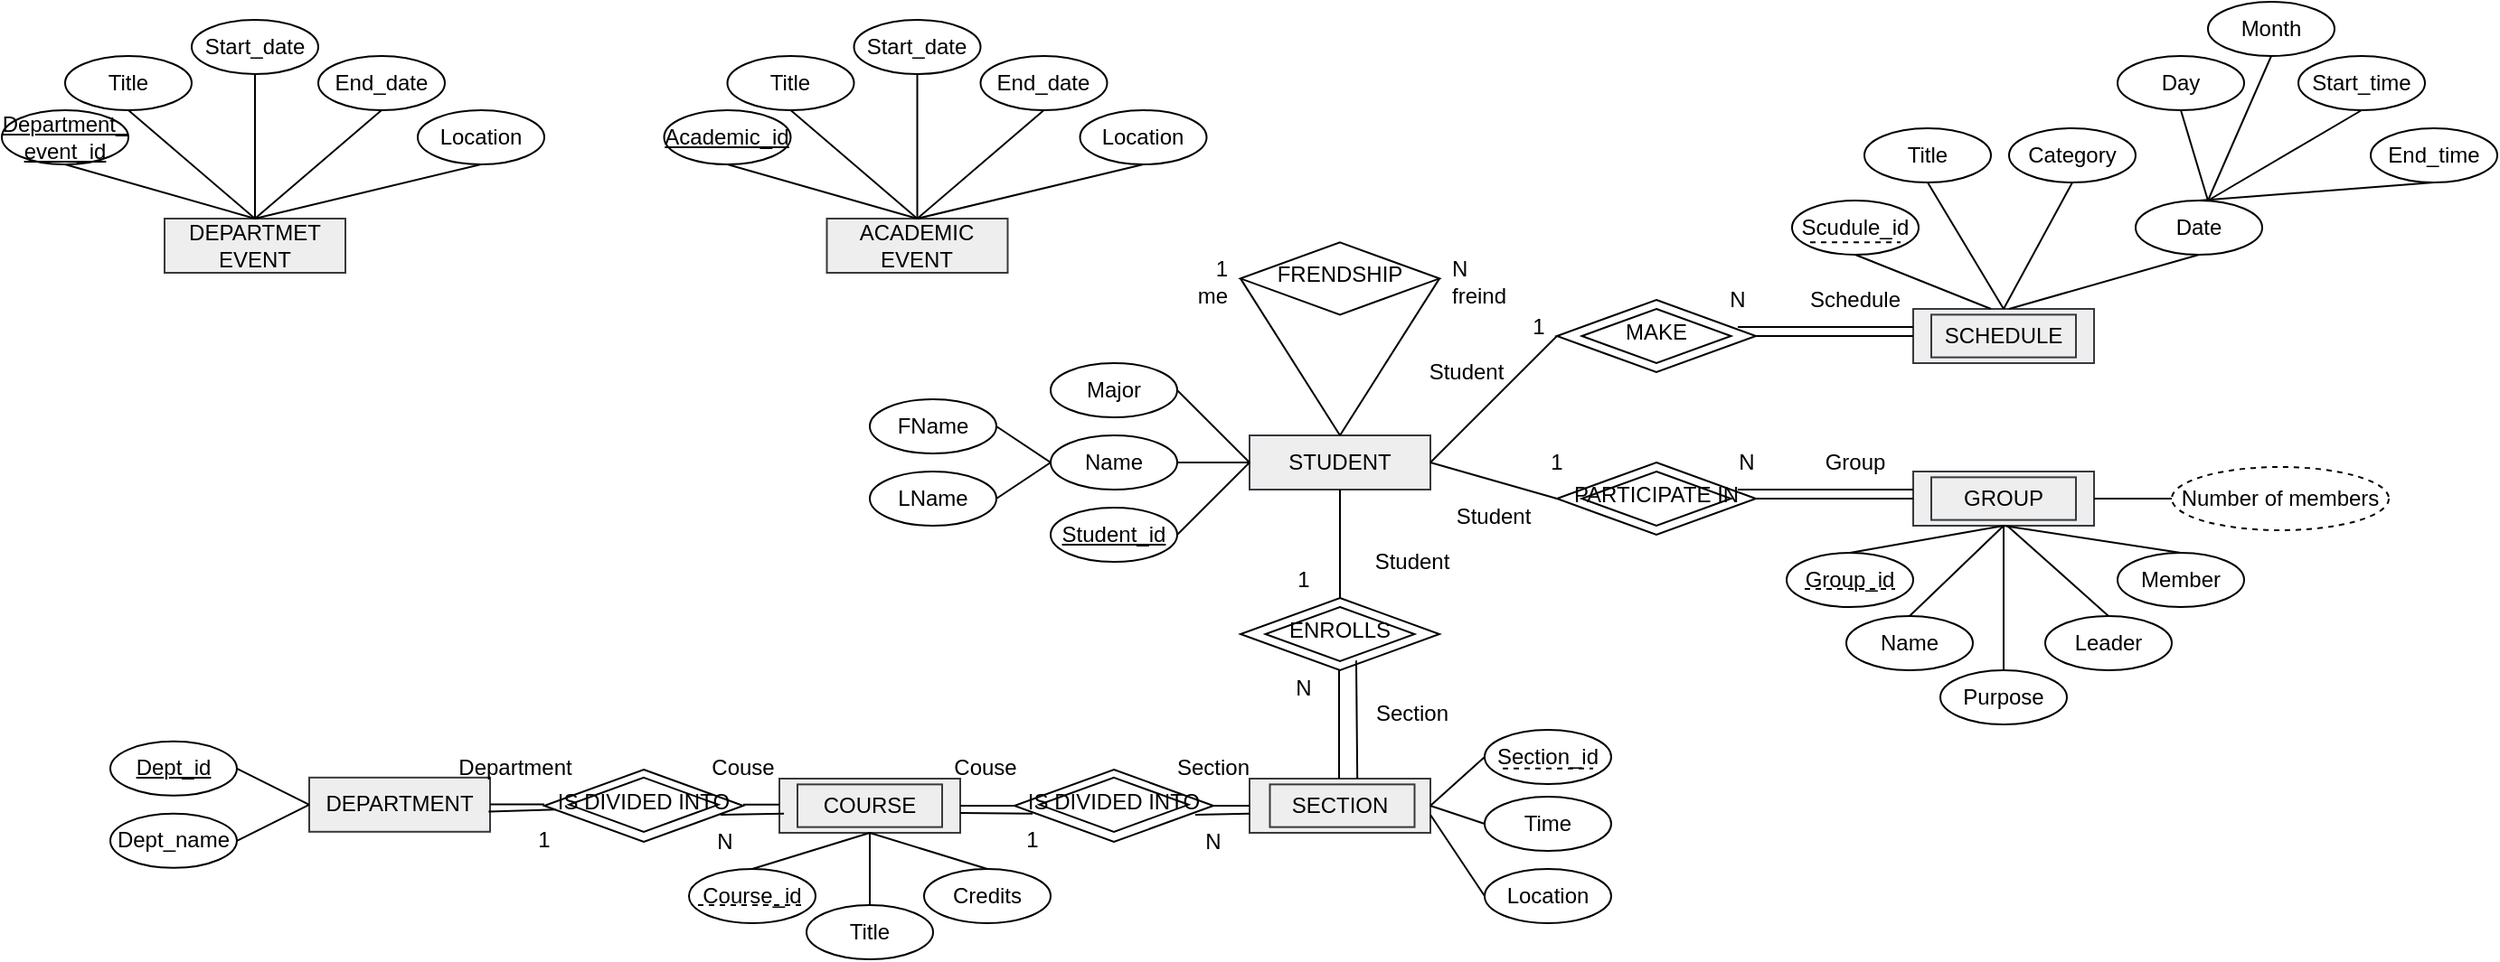 <mxfile version="28.2.5">
  <diagram id="C5RBs43oDa-KdzZeNtuy" name="Page-1">
    <mxGraphModel dx="3938" dy="1363" grid="1" gridSize="10" guides="1" tooltips="1" connect="1" arrows="1" fold="1" page="1" pageScale="1" pageWidth="1600" pageHeight="1200" math="0" shadow="0">
      <root>
        <mxCell id="WIyWlLk6GJQsqaUBKTNV-0" />
        <mxCell id="WIyWlLk6GJQsqaUBKTNV-1" parent="WIyWlLk6GJQsqaUBKTNV-0" />
        <mxCell id="WIyWlLk6GJQsqaUBKTNV-10" value="ENROLLS" style="rhombus;whiteSpace=wrap;html=1;shadow=0;fontFamily=Helvetica;fontSize=12;align=center;strokeWidth=1;spacing=6;spacingTop=-4;" parent="WIyWlLk6GJQsqaUBKTNV-1" vertex="1">
          <mxGeometry x="-815" y="685" width="110" height="40" as="geometry" />
        </mxCell>
        <mxCell id="KpBG0UinqzSO8xNsZdRm-1" value="STUDENT" style="rounded=0;whiteSpace=wrap;html=1;fillColor=#eeeeee;strokeColor=#36393d;" vertex="1" parent="WIyWlLk6GJQsqaUBKTNV-1">
          <mxGeometry x="-810" y="595" width="100" height="30" as="geometry" />
        </mxCell>
        <mxCell id="KpBG0UinqzSO8xNsZdRm-2" value="DEPARTMENT" style="rounded=0;whiteSpace=wrap;html=1;fillColor=#eeeeee;strokeColor=#36393d;" vertex="1" parent="WIyWlLk6GJQsqaUBKTNV-1">
          <mxGeometry x="-1330" y="784.41" width="100" height="30" as="geometry" />
        </mxCell>
        <mxCell id="KpBG0UinqzSO8xNsZdRm-3" value="COURSE" style="rounded=0;whiteSpace=wrap;html=1;fillColor=#eeeeee;strokeColor=#36393d;" vertex="1" parent="WIyWlLk6GJQsqaUBKTNV-1">
          <mxGeometry x="-1070" y="785" width="100" height="30" as="geometry" />
        </mxCell>
        <mxCell id="KpBG0UinqzSO8xNsZdRm-4" value="SECTION" style="rounded=0;whiteSpace=wrap;html=1;fillColor=#eeeeee;strokeColor=#36393d;" vertex="1" parent="WIyWlLk6GJQsqaUBKTNV-1">
          <mxGeometry x="-810" y="785" width="100" height="30" as="geometry" />
        </mxCell>
        <mxCell id="KpBG0UinqzSO8xNsZdRm-5" value="ACADEMIC EVENT" style="rounded=0;whiteSpace=wrap;html=1;fillColor=#eeeeee;strokeColor=#36393d;" vertex="1" parent="WIyWlLk6GJQsqaUBKTNV-1">
          <mxGeometry x="-1043.75" y="475" width="100" height="30" as="geometry" />
        </mxCell>
        <mxCell id="KpBG0UinqzSO8xNsZdRm-6" value="DEPARTMET EVENT" style="rounded=0;whiteSpace=wrap;html=1;fillColor=#eeeeee;strokeColor=#36393d;" vertex="1" parent="WIyWlLk6GJQsqaUBKTNV-1">
          <mxGeometry x="-1410" y="475" width="100" height="30" as="geometry" />
        </mxCell>
        <mxCell id="KpBG0UinqzSO8xNsZdRm-7" value="SCHEDULE" style="rounded=0;whiteSpace=wrap;html=1;fillColor=#eeeeee;strokeColor=#36393d;" vertex="1" parent="WIyWlLk6GJQsqaUBKTNV-1">
          <mxGeometry x="-443" y="525" width="100" height="30" as="geometry" />
        </mxCell>
        <mxCell id="KpBG0UinqzSO8xNsZdRm-8" value="GROUP" style="rounded=0;whiteSpace=wrap;html=1;fillColor=#eeeeee;strokeColor=#36393d;" vertex="1" parent="WIyWlLk6GJQsqaUBKTNV-1">
          <mxGeometry x="-443" y="615" width="100" height="30" as="geometry" />
        </mxCell>
        <mxCell id="KpBG0UinqzSO8xNsZdRm-10" value="MAKE" style="rhombus;whiteSpace=wrap;html=1;shadow=0;fontFamily=Helvetica;fontSize=12;align=center;strokeWidth=1;spacing=6;spacingTop=-4;" vertex="1" parent="WIyWlLk6GJQsqaUBKTNV-1">
          <mxGeometry x="-640" y="520" width="110" height="40" as="geometry" />
        </mxCell>
        <mxCell id="KpBG0UinqzSO8xNsZdRm-11" value="PARTICIPATE IN" style="rhombus;whiteSpace=wrap;html=1;shadow=0;fontFamily=Helvetica;fontSize=12;align=center;strokeWidth=1;spacing=6;spacingTop=-4;" vertex="1" parent="WIyWlLk6GJQsqaUBKTNV-1">
          <mxGeometry x="-640" y="610" width="110" height="40" as="geometry" />
        </mxCell>
        <mxCell id="KpBG0UinqzSO8xNsZdRm-13" value="&lt;u&gt;Student_id&lt;/u&gt;" style="ellipse;whiteSpace=wrap;html=1;" vertex="1" parent="WIyWlLk6GJQsqaUBKTNV-1">
          <mxGeometry x="-920" y="635" width="70" height="30" as="geometry" />
        </mxCell>
        <mxCell id="KpBG0UinqzSO8xNsZdRm-14" value="Name" style="ellipse;whiteSpace=wrap;html=1;" vertex="1" parent="WIyWlLk6GJQsqaUBKTNV-1">
          <mxGeometry x="-920" y="595" width="70" height="30" as="geometry" />
        </mxCell>
        <mxCell id="KpBG0UinqzSO8xNsZdRm-15" value="Major" style="ellipse;whiteSpace=wrap;html=1;" vertex="1" parent="WIyWlLk6GJQsqaUBKTNV-1">
          <mxGeometry x="-920" y="555" width="70" height="30" as="geometry" />
        </mxCell>
        <mxCell id="KpBG0UinqzSO8xNsZdRm-16" value="" style="endArrow=none;html=1;rounded=0;entryX=1;entryY=0.5;entryDx=0;entryDy=0;exitX=0;exitY=0.5;exitDx=0;exitDy=0;" edge="1" parent="WIyWlLk6GJQsqaUBKTNV-1" source="KpBG0UinqzSO8xNsZdRm-1" target="KpBG0UinqzSO8xNsZdRm-15">
          <mxGeometry width="50" height="50" relative="1" as="geometry">
            <mxPoint x="-690" y="665" as="sourcePoint" />
            <mxPoint x="-640" y="615" as="targetPoint" />
          </mxGeometry>
        </mxCell>
        <mxCell id="KpBG0UinqzSO8xNsZdRm-17" value="" style="endArrow=none;html=1;rounded=0;entryX=1;entryY=0.5;entryDx=0;entryDy=0;exitX=0;exitY=0.5;exitDx=0;exitDy=0;" edge="1" parent="WIyWlLk6GJQsqaUBKTNV-1" source="KpBG0UinqzSO8xNsZdRm-1" target="KpBG0UinqzSO8xNsZdRm-14">
          <mxGeometry width="50" height="50" relative="1" as="geometry">
            <mxPoint x="-810" y="615" as="sourcePoint" />
            <mxPoint x="-710" y="615" as="targetPoint" />
          </mxGeometry>
        </mxCell>
        <mxCell id="KpBG0UinqzSO8xNsZdRm-18" value="" style="endArrow=none;html=1;rounded=0;entryX=1;entryY=0.5;entryDx=0;entryDy=0;exitX=0;exitY=0.5;exitDx=0;exitDy=0;" edge="1" parent="WIyWlLk6GJQsqaUBKTNV-1" source="KpBG0UinqzSO8xNsZdRm-1" target="KpBG0UinqzSO8xNsZdRm-13">
          <mxGeometry width="50" height="50" relative="1" as="geometry">
            <mxPoint x="-810" y="605" as="sourcePoint" />
            <mxPoint x="-790" y="655" as="targetPoint" />
          </mxGeometry>
        </mxCell>
        <mxCell id="KpBG0UinqzSO8xNsZdRm-19" value="FName" style="ellipse;whiteSpace=wrap;html=1;" vertex="1" parent="WIyWlLk6GJQsqaUBKTNV-1">
          <mxGeometry x="-1020" y="575" width="70" height="30" as="geometry" />
        </mxCell>
        <mxCell id="KpBG0UinqzSO8xNsZdRm-20" value="LName" style="ellipse;whiteSpace=wrap;html=1;" vertex="1" parent="WIyWlLk6GJQsqaUBKTNV-1">
          <mxGeometry x="-1020" y="615" width="70" height="30" as="geometry" />
        </mxCell>
        <mxCell id="KpBG0UinqzSO8xNsZdRm-21" value="" style="endArrow=none;html=1;rounded=0;entryX=1;entryY=0.5;entryDx=0;entryDy=0;exitX=0;exitY=0.5;exitDx=0;exitDy=0;" edge="1" parent="WIyWlLk6GJQsqaUBKTNV-1" source="KpBG0UinqzSO8xNsZdRm-14" target="KpBG0UinqzSO8xNsZdRm-19">
          <mxGeometry width="50" height="50" relative="1" as="geometry">
            <mxPoint x="-630" y="645" as="sourcePoint" />
            <mxPoint x="-670" y="645" as="targetPoint" />
          </mxGeometry>
        </mxCell>
        <mxCell id="KpBG0UinqzSO8xNsZdRm-22" value="" style="endArrow=none;html=1;rounded=0;entryX=1;entryY=0.5;entryDx=0;entryDy=0;exitX=0;exitY=0.5;exitDx=0;exitDy=0;" edge="1" parent="WIyWlLk6GJQsqaUBKTNV-1" source="KpBG0UinqzSO8xNsZdRm-14" target="KpBG0UinqzSO8xNsZdRm-20">
          <mxGeometry width="50" height="50" relative="1" as="geometry">
            <mxPoint x="-760" y="665" as="sourcePoint" />
            <mxPoint x="-790" y="645" as="targetPoint" />
          </mxGeometry>
        </mxCell>
        <mxCell id="KpBG0UinqzSO8xNsZdRm-23" value="" style="endArrow=none;html=1;rounded=0;entryX=0.5;entryY=1;entryDx=0;entryDy=0;exitX=0.5;exitY=0;exitDx=0;exitDy=0;" edge="1" parent="WIyWlLk6GJQsqaUBKTNV-1" source="WIyWlLk6GJQsqaUBKTNV-10" target="KpBG0UinqzSO8xNsZdRm-1">
          <mxGeometry width="50" height="50" relative="1" as="geometry">
            <mxPoint x="-690" y="665" as="sourcePoint" />
            <mxPoint x="-640" y="615" as="targetPoint" />
          </mxGeometry>
        </mxCell>
        <mxCell id="KpBG0UinqzSO8xNsZdRm-24" value="" style="endArrow=none;html=1;rounded=0;entryX=0.5;entryY=1;entryDx=0;entryDy=0;exitX=0.5;exitY=0;exitDx=0;exitDy=0;" edge="1" parent="WIyWlLk6GJQsqaUBKTNV-1">
          <mxGeometry width="50" height="50" relative="1" as="geometry">
            <mxPoint x="-760.5" y="785" as="sourcePoint" />
            <mxPoint x="-760.5" y="725" as="targetPoint" />
          </mxGeometry>
        </mxCell>
        <mxCell id="KpBG0UinqzSO8xNsZdRm-25" value="&lt;u&gt;Dept_id&lt;/u&gt;" style="ellipse;whiteSpace=wrap;html=1;" vertex="1" parent="WIyWlLk6GJQsqaUBKTNV-1">
          <mxGeometry x="-1440" y="764.41" width="70" height="30" as="geometry" />
        </mxCell>
        <mxCell id="KpBG0UinqzSO8xNsZdRm-26" value="Dept_name" style="ellipse;whiteSpace=wrap;html=1;" vertex="1" parent="WIyWlLk6GJQsqaUBKTNV-1">
          <mxGeometry x="-1440" y="804.41" width="70" height="30" as="geometry" />
        </mxCell>
        <mxCell id="KpBG0UinqzSO8xNsZdRm-27" style="edgeStyle=orthogonalEdgeStyle;rounded=0;orthogonalLoop=1;jettySize=auto;html=1;exitX=0.5;exitY=1;exitDx=0;exitDy=0;" edge="1" parent="WIyWlLk6GJQsqaUBKTNV-1" source="KpBG0UinqzSO8xNsZdRm-26" target="KpBG0UinqzSO8xNsZdRm-26">
          <mxGeometry relative="1" as="geometry" />
        </mxCell>
        <mxCell id="KpBG0UinqzSO8xNsZdRm-28" value="" style="endArrow=none;html=1;rounded=0;exitX=1;exitY=0.5;exitDx=0;exitDy=0;entryX=0;entryY=0.5;entryDx=0;entryDy=0;" edge="1" parent="WIyWlLk6GJQsqaUBKTNV-1" source="KpBG0UinqzSO8xNsZdRm-25" target="KpBG0UinqzSO8xNsZdRm-2">
          <mxGeometry width="50" height="50" relative="1" as="geometry">
            <mxPoint x="-1310" y="724.41" as="sourcePoint" />
            <mxPoint x="-1280" y="784.41" as="targetPoint" />
          </mxGeometry>
        </mxCell>
        <mxCell id="KpBG0UinqzSO8xNsZdRm-29" value="" style="endArrow=none;html=1;rounded=0;exitX=0;exitY=0.5;exitDx=0;exitDy=0;entryX=1;entryY=0.5;entryDx=0;entryDy=0;" edge="1" parent="WIyWlLk6GJQsqaUBKTNV-1" source="KpBG0UinqzSO8xNsZdRm-2" target="KpBG0UinqzSO8xNsZdRm-26">
          <mxGeometry width="50" height="50" relative="1" as="geometry">
            <mxPoint x="-1280" y="814.41" as="sourcePoint" />
            <mxPoint x="-1235" y="864.41" as="targetPoint" />
          </mxGeometry>
        </mxCell>
        <mxCell id="KpBG0UinqzSO8xNsZdRm-33" value="&lt;span&gt;Course_id&lt;/span&gt;" style="ellipse;whiteSpace=wrap;html=1;fontStyle=0" vertex="1" parent="WIyWlLk6GJQsqaUBKTNV-1">
          <mxGeometry x="-1120" y="835" width="70" height="30" as="geometry" />
        </mxCell>
        <mxCell id="KpBG0UinqzSO8xNsZdRm-34" value="" style="endArrow=none;html=1;rounded=0;exitX=0.5;exitY=1;exitDx=0;exitDy=0;entryX=0.5;entryY=0;entryDx=0;entryDy=0;" edge="1" parent="WIyWlLk6GJQsqaUBKTNV-1" target="KpBG0UinqzSO8xNsZdRm-33">
          <mxGeometry width="50" height="50" relative="1" as="geometry">
            <mxPoint x="-1020" y="815" as="sourcePoint" />
            <mxPoint x="-1045" y="865" as="targetPoint" />
          </mxGeometry>
        </mxCell>
        <mxCell id="KpBG0UinqzSO8xNsZdRm-35" value="Title" style="ellipse;whiteSpace=wrap;html=1;" vertex="1" parent="WIyWlLk6GJQsqaUBKTNV-1">
          <mxGeometry x="-1055" y="855" width="70" height="30" as="geometry" />
        </mxCell>
        <mxCell id="KpBG0UinqzSO8xNsZdRm-36" value="" style="endArrow=none;html=1;rounded=0;exitX=0.5;exitY=1;exitDx=0;exitDy=0;entryX=0.5;entryY=0;entryDx=0;entryDy=0;" edge="1" parent="WIyWlLk6GJQsqaUBKTNV-1" source="KpBG0UinqzSO8xNsZdRm-3" target="KpBG0UinqzSO8xNsZdRm-35">
          <mxGeometry width="50" height="50" relative="1" as="geometry">
            <mxPoint x="-945" y="825" as="sourcePoint" />
            <mxPoint x="-1035" y="843" as="targetPoint" />
          </mxGeometry>
        </mxCell>
        <mxCell id="KpBG0UinqzSO8xNsZdRm-38" value="Credits" style="ellipse;whiteSpace=wrap;html=1;" vertex="1" parent="WIyWlLk6GJQsqaUBKTNV-1">
          <mxGeometry x="-990" y="835" width="70" height="30" as="geometry" />
        </mxCell>
        <mxCell id="KpBG0UinqzSO8xNsZdRm-39" value="" style="endArrow=none;html=1;rounded=0;exitX=0.5;exitY=1;exitDx=0;exitDy=0;entryX=0.5;entryY=0;entryDx=0;entryDy=0;" edge="1" parent="WIyWlLk6GJQsqaUBKTNV-1" source="KpBG0UinqzSO8xNsZdRm-3" target="KpBG0UinqzSO8xNsZdRm-38">
          <mxGeometry width="50" height="50" relative="1" as="geometry">
            <mxPoint x="-945" y="865" as="sourcePoint" />
            <mxPoint x="-990" y="935" as="targetPoint" />
          </mxGeometry>
        </mxCell>
        <mxCell id="KpBG0UinqzSO8xNsZdRm-43" value="Section_id" style="ellipse;whiteSpace=wrap;html=1;" vertex="1" parent="WIyWlLk6GJQsqaUBKTNV-1">
          <mxGeometry x="-680" y="758" width="70" height="30" as="geometry" />
        </mxCell>
        <mxCell id="KpBG0UinqzSO8xNsZdRm-44" value="" style="endArrow=none;html=1;rounded=0;exitX=1;exitY=0.5;exitDx=0;exitDy=0;entryX=0;entryY=0.5;entryDx=0;entryDy=0;" edge="1" parent="WIyWlLk6GJQsqaUBKTNV-1" source="KpBG0UinqzSO8xNsZdRm-4" target="KpBG0UinqzSO8xNsZdRm-43">
          <mxGeometry width="50" height="50" relative="1" as="geometry">
            <mxPoint x="-750" y="825" as="sourcePoint" />
            <mxPoint x="-685" y="855" as="targetPoint" />
          </mxGeometry>
        </mxCell>
        <mxCell id="KpBG0UinqzSO8xNsZdRm-47" value="Time" style="ellipse;whiteSpace=wrap;html=1;" vertex="1" parent="WIyWlLk6GJQsqaUBKTNV-1">
          <mxGeometry x="-680" y="795" width="70" height="30" as="geometry" />
        </mxCell>
        <mxCell id="KpBG0UinqzSO8xNsZdRm-48" value="" style="endArrow=none;html=1;rounded=0;exitX=1;exitY=0.5;exitDx=0;exitDy=0;entryX=0;entryY=0.5;entryDx=0;entryDy=0;" edge="1" parent="WIyWlLk6GJQsqaUBKTNV-1" source="KpBG0UinqzSO8xNsZdRm-4" target="KpBG0UinqzSO8xNsZdRm-47">
          <mxGeometry width="50" height="50" relative="1" as="geometry">
            <mxPoint x="-670" y="815" as="sourcePoint" />
            <mxPoint x="-640" y="815" as="targetPoint" />
          </mxGeometry>
        </mxCell>
        <mxCell id="KpBG0UinqzSO8xNsZdRm-49" value="Location" style="ellipse;whiteSpace=wrap;html=1;" vertex="1" parent="WIyWlLk6GJQsqaUBKTNV-1">
          <mxGeometry x="-680" y="835" width="70" height="30" as="geometry" />
        </mxCell>
        <mxCell id="KpBG0UinqzSO8xNsZdRm-50" value="" style="endArrow=none;html=1;rounded=0;entryX=0;entryY=0.5;entryDx=0;entryDy=0;" edge="1" parent="WIyWlLk6GJQsqaUBKTNV-1" target="KpBG0UinqzSO8xNsZdRm-49">
          <mxGeometry width="50" height="50" relative="1" as="geometry">
            <mxPoint x="-710" y="805" as="sourcePoint" />
            <mxPoint x="-686" y="855" as="targetPoint" />
          </mxGeometry>
        </mxCell>
        <mxCell id="KpBG0UinqzSO8xNsZdRm-52" value="" style="rhombus;whiteSpace=wrap;html=1;shadow=0;fontFamily=Helvetica;fontSize=12;align=center;strokeWidth=1;spacing=6;spacingTop=-4;fillColor=none;aspect=fixed;" vertex="1" parent="WIyWlLk6GJQsqaUBKTNV-1">
          <mxGeometry x="-801.25" y="690" width="82.5" height="30" as="geometry" />
        </mxCell>
        <mxCell id="KpBG0UinqzSO8xNsZdRm-53" value="" style="rounded=0;whiteSpace=wrap;html=1;fillColor=none;strokeColor=#36393d;" vertex="1" parent="WIyWlLk6GJQsqaUBKTNV-1">
          <mxGeometry x="-798.75" y="788.19" width="80" height="23.63" as="geometry" />
        </mxCell>
        <mxCell id="KpBG0UinqzSO8xNsZdRm-55" value="" style="rounded=0;whiteSpace=wrap;html=1;fillColor=none;strokeColor=#36393d;" vertex="1" parent="WIyWlLk6GJQsqaUBKTNV-1">
          <mxGeometry x="-1060" y="788.19" width="80" height="23.63" as="geometry" />
        </mxCell>
        <mxCell id="KpBG0UinqzSO8xNsZdRm-56" value="&lt;span&gt;Group_id&lt;/span&gt;" style="ellipse;whiteSpace=wrap;html=1;fontStyle=0" vertex="1" parent="WIyWlLk6GJQsqaUBKTNV-1">
          <mxGeometry x="-513" y="660" width="70" height="30" as="geometry" />
        </mxCell>
        <mxCell id="KpBG0UinqzSO8xNsZdRm-57" value="Name" style="ellipse;whiteSpace=wrap;html=1;" vertex="1" parent="WIyWlLk6GJQsqaUBKTNV-1">
          <mxGeometry x="-480" y="695" width="70" height="30" as="geometry" />
        </mxCell>
        <mxCell id="KpBG0UinqzSO8xNsZdRm-58" value="Purpose" style="ellipse;whiteSpace=wrap;html=1;" vertex="1" parent="WIyWlLk6GJQsqaUBKTNV-1">
          <mxGeometry x="-428" y="725" width="70" height="30" as="geometry" />
        </mxCell>
        <mxCell id="KpBG0UinqzSO8xNsZdRm-59" value="Member" style="ellipse;whiteSpace=wrap;html=1;" vertex="1" parent="WIyWlLk6GJQsqaUBKTNV-1">
          <mxGeometry x="-330" y="660" width="70" height="30" as="geometry" />
        </mxCell>
        <mxCell id="KpBG0UinqzSO8xNsZdRm-60" value="" style="endArrow=none;html=1;rounded=0;exitX=0.5;exitY=1;exitDx=0;exitDy=0;entryX=0.5;entryY=0;entryDx=0;entryDy=0;" edge="1" parent="WIyWlLk6GJQsqaUBKTNV-1" source="KpBG0UinqzSO8xNsZdRm-8" target="KpBG0UinqzSO8xNsZdRm-56">
          <mxGeometry width="50" height="50" relative="1" as="geometry">
            <mxPoint x="-580" y="845" as="sourcePoint" />
            <mxPoint x="-545" y="915" as="targetPoint" />
          </mxGeometry>
        </mxCell>
        <mxCell id="KpBG0UinqzSO8xNsZdRm-61" value="" style="endArrow=none;html=1;rounded=0;exitX=0.5;exitY=1;exitDx=0;exitDy=0;entryX=0.5;entryY=0;entryDx=0;entryDy=0;" edge="1" parent="WIyWlLk6GJQsqaUBKTNV-1" source="KpBG0UinqzSO8xNsZdRm-8" target="KpBG0UinqzSO8xNsZdRm-57">
          <mxGeometry width="50" height="50" relative="1" as="geometry">
            <mxPoint x="-335" y="675" as="sourcePoint" />
            <mxPoint x="-410" y="695" as="targetPoint" />
          </mxGeometry>
        </mxCell>
        <mxCell id="KpBG0UinqzSO8xNsZdRm-62" value="" style="endArrow=none;html=1;rounded=0;exitX=0.5;exitY=1;exitDx=0;exitDy=0;entryX=0.5;entryY=0;entryDx=0;entryDy=0;" edge="1" parent="WIyWlLk6GJQsqaUBKTNV-1" source="KpBG0UinqzSO8xNsZdRm-8" target="KpBG0UinqzSO8xNsZdRm-58">
          <mxGeometry width="50" height="50" relative="1" as="geometry">
            <mxPoint x="-375" y="675" as="sourcePoint" />
            <mxPoint x="-410" y="735" as="targetPoint" />
          </mxGeometry>
        </mxCell>
        <mxCell id="KpBG0UinqzSO8xNsZdRm-63" value="" style="endArrow=none;html=1;rounded=0;exitX=0.5;exitY=1;exitDx=0;exitDy=0;entryX=0.5;entryY=0;entryDx=0;entryDy=0;" edge="1" parent="WIyWlLk6GJQsqaUBKTNV-1" source="KpBG0UinqzSO8xNsZdRm-8" target="KpBG0UinqzSO8xNsZdRm-59">
          <mxGeometry width="50" height="50" relative="1" as="geometry">
            <mxPoint x="-390" y="655" as="sourcePoint" />
            <mxPoint x="-345" y="715" as="targetPoint" />
          </mxGeometry>
        </mxCell>
        <mxCell id="KpBG0UinqzSO8xNsZdRm-64" value="&lt;span&gt;Scudule_id&lt;/span&gt;" style="ellipse;whiteSpace=wrap;html=1;fontStyle=0" vertex="1" parent="WIyWlLk6GJQsqaUBKTNV-1">
          <mxGeometry x="-510" y="465" width="70" height="30" as="geometry" />
        </mxCell>
        <mxCell id="KpBG0UinqzSO8xNsZdRm-66" value="Title" style="ellipse;whiteSpace=wrap;html=1;" vertex="1" parent="WIyWlLk6GJQsqaUBKTNV-1">
          <mxGeometry x="-470" y="425" width="70" height="30" as="geometry" />
        </mxCell>
        <mxCell id="KpBG0UinqzSO8xNsZdRm-67" value="Category" style="ellipse;whiteSpace=wrap;html=1;" vertex="1" parent="WIyWlLk6GJQsqaUBKTNV-1">
          <mxGeometry x="-390" y="425" width="70" height="30" as="geometry" />
        </mxCell>
        <mxCell id="KpBG0UinqzSO8xNsZdRm-68" value="Date" style="ellipse;whiteSpace=wrap;html=1;" vertex="1" parent="WIyWlLk6GJQsqaUBKTNV-1">
          <mxGeometry x="-320" y="465" width="70" height="30" as="geometry" />
        </mxCell>
        <mxCell id="KpBG0UinqzSO8xNsZdRm-70" value="" style="endArrow=none;html=1;rounded=0;exitX=0.5;exitY=0;exitDx=0;exitDy=0;entryX=0.5;entryY=1;entryDx=0;entryDy=0;" edge="1" parent="WIyWlLk6GJQsqaUBKTNV-1" source="KpBG0UinqzSO8xNsZdRm-7" target="KpBG0UinqzSO8xNsZdRm-67">
          <mxGeometry width="50" height="50" relative="1" as="geometry">
            <mxPoint x="-380" y="675" as="sourcePoint" />
            <mxPoint x="-342" y="735" as="targetPoint" />
          </mxGeometry>
        </mxCell>
        <mxCell id="KpBG0UinqzSO8xNsZdRm-72" value="" style="endArrow=none;html=1;rounded=0;entryX=0.5;entryY=1;entryDx=0;entryDy=0;" edge="1" parent="WIyWlLk6GJQsqaUBKTNV-1" target="KpBG0UinqzSO8xNsZdRm-68">
          <mxGeometry width="50" height="50" relative="1" as="geometry">
            <mxPoint x="-390" y="525" as="sourcePoint" />
            <mxPoint x="-292" y="525" as="targetPoint" />
          </mxGeometry>
        </mxCell>
        <mxCell id="KpBG0UinqzSO8xNsZdRm-73" value="" style="endArrow=none;html=1;rounded=0;entryX=0.5;entryY=1;entryDx=0;entryDy=0;exitX=0.5;exitY=0;exitDx=0;exitDy=0;" edge="1" parent="WIyWlLk6GJQsqaUBKTNV-1" source="KpBG0UinqzSO8xNsZdRm-7" target="KpBG0UinqzSO8xNsZdRm-66">
          <mxGeometry width="50" height="50" relative="1" as="geometry">
            <mxPoint x="-330" y="615" as="sourcePoint" />
            <mxPoint x="-248" y="585" as="targetPoint" />
          </mxGeometry>
        </mxCell>
        <mxCell id="KpBG0UinqzSO8xNsZdRm-74" value="" style="endArrow=none;html=1;rounded=0;entryX=0.5;entryY=1;entryDx=0;entryDy=0;" edge="1" parent="WIyWlLk6GJQsqaUBKTNV-1" target="KpBG0UinqzSO8xNsZdRm-64">
          <mxGeometry width="50" height="50" relative="1" as="geometry">
            <mxPoint x="-400" y="525" as="sourcePoint" />
            <mxPoint x="-410" y="495" as="targetPoint" />
          </mxGeometry>
        </mxCell>
        <mxCell id="KpBG0UinqzSO8xNsZdRm-76" value="Day" style="ellipse;whiteSpace=wrap;html=1;" vertex="1" parent="WIyWlLk6GJQsqaUBKTNV-1">
          <mxGeometry x="-330" y="385" width="70" height="30" as="geometry" />
        </mxCell>
        <mxCell id="KpBG0UinqzSO8xNsZdRm-77" value="Month" style="ellipse;whiteSpace=wrap;html=1;" vertex="1" parent="WIyWlLk6GJQsqaUBKTNV-1">
          <mxGeometry x="-280" y="355" width="70" height="30" as="geometry" />
        </mxCell>
        <mxCell id="KpBG0UinqzSO8xNsZdRm-78" value="Start_time" style="ellipse;whiteSpace=wrap;html=1;" vertex="1" parent="WIyWlLk6GJQsqaUBKTNV-1">
          <mxGeometry x="-230" y="385" width="70" height="30" as="geometry" />
        </mxCell>
        <mxCell id="KpBG0UinqzSO8xNsZdRm-79" value="End_time" style="ellipse;whiteSpace=wrap;html=1;" vertex="1" parent="WIyWlLk6GJQsqaUBKTNV-1">
          <mxGeometry x="-190" y="425" width="70" height="30" as="geometry" />
        </mxCell>
        <mxCell id="KpBG0UinqzSO8xNsZdRm-80" value="" style="endArrow=none;html=1;rounded=0;entryX=0.5;entryY=1;entryDx=0;entryDy=0;" edge="1" parent="WIyWlLk6GJQsqaUBKTNV-1" target="KpBG0UinqzSO8xNsZdRm-76">
          <mxGeometry width="50" height="50" relative="1" as="geometry">
            <mxPoint x="-280" y="465" as="sourcePoint" />
            <mxPoint x="-292" y="735" as="targetPoint" />
          </mxGeometry>
        </mxCell>
        <mxCell id="KpBG0UinqzSO8xNsZdRm-81" value="" style="endArrow=none;html=1;rounded=0;entryX=0.5;entryY=1;entryDx=0;entryDy=0;" edge="1" parent="WIyWlLk6GJQsqaUBKTNV-1" target="KpBG0UinqzSO8xNsZdRm-77">
          <mxGeometry width="50" height="50" relative="1" as="geometry">
            <mxPoint x="-280" y="465" as="sourcePoint" />
            <mxPoint x="-260" y="455" as="targetPoint" />
          </mxGeometry>
        </mxCell>
        <mxCell id="KpBG0UinqzSO8xNsZdRm-82" value="" style="endArrow=none;html=1;rounded=0;entryX=0.5;entryY=1;entryDx=0;entryDy=0;" edge="1" parent="WIyWlLk6GJQsqaUBKTNV-1" target="KpBG0UinqzSO8xNsZdRm-78">
          <mxGeometry width="50" height="50" relative="1" as="geometry">
            <mxPoint x="-280" y="465" as="sourcePoint" />
            <mxPoint x="-185" y="465" as="targetPoint" />
          </mxGeometry>
        </mxCell>
        <mxCell id="KpBG0UinqzSO8xNsZdRm-83" value="" style="endArrow=none;html=1;rounded=0;entryX=0.5;entryY=1;entryDx=0;entryDy=0;" edge="1" parent="WIyWlLk6GJQsqaUBKTNV-1" target="KpBG0UinqzSO8xNsZdRm-79">
          <mxGeometry width="50" height="50" relative="1" as="geometry">
            <mxPoint x="-285" y="465" as="sourcePoint" />
            <mxPoint x="-215" y="485" as="targetPoint" />
          </mxGeometry>
        </mxCell>
        <mxCell id="KpBG0UinqzSO8xNsZdRm-84" value="&lt;u&gt;Academic_id&lt;/u&gt;" style="ellipse;whiteSpace=wrap;html=1;" vertex="1" parent="WIyWlLk6GJQsqaUBKTNV-1">
          <mxGeometry x="-1133.75" y="415" width="70" height="30" as="geometry" />
        </mxCell>
        <mxCell id="KpBG0UinqzSO8xNsZdRm-85" value="Title" style="ellipse;whiteSpace=wrap;html=1;" vertex="1" parent="WIyWlLk6GJQsqaUBKTNV-1">
          <mxGeometry x="-1098.75" y="385" width="70" height="30" as="geometry" />
        </mxCell>
        <mxCell id="KpBG0UinqzSO8xNsZdRm-87" value="Start_date" style="ellipse;whiteSpace=wrap;html=1;" vertex="1" parent="WIyWlLk6GJQsqaUBKTNV-1">
          <mxGeometry x="-1028.75" y="365" width="70" height="30" as="geometry" />
        </mxCell>
        <mxCell id="KpBG0UinqzSO8xNsZdRm-89" value="" style="endArrow=none;html=1;rounded=0;entryX=0.5;entryY=1;entryDx=0;entryDy=0;" edge="1" parent="WIyWlLk6GJQsqaUBKTNV-1" target="KpBG0UinqzSO8xNsZdRm-87">
          <mxGeometry width="50" height="50" relative="1" as="geometry">
            <mxPoint x="-993.75" y="475" as="sourcePoint" />
            <mxPoint x="-895.75" y="475" as="targetPoint" />
          </mxGeometry>
        </mxCell>
        <mxCell id="KpBG0UinqzSO8xNsZdRm-90" value="" style="endArrow=none;html=1;rounded=0;entryX=0.5;entryY=1;entryDx=0;entryDy=0;" edge="1" parent="WIyWlLk6GJQsqaUBKTNV-1" target="KpBG0UinqzSO8xNsZdRm-85">
          <mxGeometry width="50" height="50" relative="1" as="geometry">
            <mxPoint x="-993.75" y="475" as="sourcePoint" />
            <mxPoint x="-851.75" y="535" as="targetPoint" />
          </mxGeometry>
        </mxCell>
        <mxCell id="KpBG0UinqzSO8xNsZdRm-91" value="" style="endArrow=none;html=1;rounded=0;entryX=0.5;entryY=1;entryDx=0;entryDy=0;" edge="1" parent="WIyWlLk6GJQsqaUBKTNV-1" target="KpBG0UinqzSO8xNsZdRm-84">
          <mxGeometry width="50" height="50" relative="1" as="geometry">
            <mxPoint x="-993.75" y="475" as="sourcePoint" />
            <mxPoint x="-1013.75" y="445" as="targetPoint" />
          </mxGeometry>
        </mxCell>
        <mxCell id="KpBG0UinqzSO8xNsZdRm-101" value="End_date" style="ellipse;whiteSpace=wrap;html=1;" vertex="1" parent="WIyWlLk6GJQsqaUBKTNV-1">
          <mxGeometry x="-958.75" y="385" width="70" height="30" as="geometry" />
        </mxCell>
        <mxCell id="KpBG0UinqzSO8xNsZdRm-102" value="" style="endArrow=none;html=1;rounded=0;entryX=0.5;entryY=1;entryDx=0;entryDy=0;" edge="1" parent="WIyWlLk6GJQsqaUBKTNV-1" target="KpBG0UinqzSO8xNsZdRm-101">
          <mxGeometry width="50" height="50" relative="1" as="geometry">
            <mxPoint x="-993.75" y="475" as="sourcePoint" />
            <mxPoint x="-898.75" y="455" as="targetPoint" />
          </mxGeometry>
        </mxCell>
        <mxCell id="KpBG0UinqzSO8xNsZdRm-116" value="Location" style="ellipse;whiteSpace=wrap;html=1;" vertex="1" parent="WIyWlLk6GJQsqaUBKTNV-1">
          <mxGeometry x="-903.75" y="415" width="70" height="30" as="geometry" />
        </mxCell>
        <mxCell id="KpBG0UinqzSO8xNsZdRm-117" value="" style="endArrow=none;html=1;rounded=0;entryX=0.5;entryY=1;entryDx=0;entryDy=0;" edge="1" parent="WIyWlLk6GJQsqaUBKTNV-1" target="KpBG0UinqzSO8xNsZdRm-116">
          <mxGeometry width="50" height="50" relative="1" as="geometry">
            <mxPoint x="-993.75" y="475" as="sourcePoint" />
            <mxPoint x="-788.75" y="485" as="targetPoint" />
          </mxGeometry>
        </mxCell>
        <mxCell id="KpBG0UinqzSO8xNsZdRm-119" value="&lt;u&gt;Department_&lt;br&gt;event_id&lt;/u&gt;" style="ellipse;whiteSpace=wrap;html=1;" vertex="1" parent="WIyWlLk6GJQsqaUBKTNV-1">
          <mxGeometry x="-1500" y="415" width="70" height="30" as="geometry" />
        </mxCell>
        <mxCell id="KpBG0UinqzSO8xNsZdRm-120" value="Title" style="ellipse;whiteSpace=wrap;html=1;" vertex="1" parent="WIyWlLk6GJQsqaUBKTNV-1">
          <mxGeometry x="-1465" y="385" width="70" height="30" as="geometry" />
        </mxCell>
        <mxCell id="KpBG0UinqzSO8xNsZdRm-121" value="Start_date" style="ellipse;whiteSpace=wrap;html=1;" vertex="1" parent="WIyWlLk6GJQsqaUBKTNV-1">
          <mxGeometry x="-1395" y="365" width="70" height="30" as="geometry" />
        </mxCell>
        <mxCell id="KpBG0UinqzSO8xNsZdRm-122" value="" style="endArrow=none;html=1;rounded=0;entryX=0.5;entryY=1;entryDx=0;entryDy=0;" edge="1" parent="WIyWlLk6GJQsqaUBKTNV-1" target="KpBG0UinqzSO8xNsZdRm-121">
          <mxGeometry width="50" height="50" relative="1" as="geometry">
            <mxPoint x="-1360" y="475" as="sourcePoint" />
            <mxPoint x="-1262" y="475" as="targetPoint" />
          </mxGeometry>
        </mxCell>
        <mxCell id="KpBG0UinqzSO8xNsZdRm-123" value="" style="endArrow=none;html=1;rounded=0;entryX=0.5;entryY=1;entryDx=0;entryDy=0;" edge="1" parent="WIyWlLk6GJQsqaUBKTNV-1" target="KpBG0UinqzSO8xNsZdRm-120">
          <mxGeometry width="50" height="50" relative="1" as="geometry">
            <mxPoint x="-1360" y="475" as="sourcePoint" />
            <mxPoint x="-1218" y="535" as="targetPoint" />
          </mxGeometry>
        </mxCell>
        <mxCell id="KpBG0UinqzSO8xNsZdRm-124" value="" style="endArrow=none;html=1;rounded=0;entryX=0.5;entryY=1;entryDx=0;entryDy=0;" edge="1" parent="WIyWlLk6GJQsqaUBKTNV-1" target="KpBG0UinqzSO8xNsZdRm-119">
          <mxGeometry width="50" height="50" relative="1" as="geometry">
            <mxPoint x="-1360" y="475" as="sourcePoint" />
            <mxPoint x="-1380" y="445" as="targetPoint" />
          </mxGeometry>
        </mxCell>
        <mxCell id="KpBG0UinqzSO8xNsZdRm-125" value="End_date" style="ellipse;whiteSpace=wrap;html=1;" vertex="1" parent="WIyWlLk6GJQsqaUBKTNV-1">
          <mxGeometry x="-1325" y="385" width="70" height="30" as="geometry" />
        </mxCell>
        <mxCell id="KpBG0UinqzSO8xNsZdRm-126" value="" style="endArrow=none;html=1;rounded=0;entryX=0.5;entryY=1;entryDx=0;entryDy=0;" edge="1" parent="WIyWlLk6GJQsqaUBKTNV-1" target="KpBG0UinqzSO8xNsZdRm-125">
          <mxGeometry width="50" height="50" relative="1" as="geometry">
            <mxPoint x="-1360" y="475" as="sourcePoint" />
            <mxPoint x="-1265" y="455" as="targetPoint" />
          </mxGeometry>
        </mxCell>
        <mxCell id="KpBG0UinqzSO8xNsZdRm-127" value="Location" style="ellipse;whiteSpace=wrap;html=1;" vertex="1" parent="WIyWlLk6GJQsqaUBKTNV-1">
          <mxGeometry x="-1270" y="415" width="70" height="30" as="geometry" />
        </mxCell>
        <mxCell id="KpBG0UinqzSO8xNsZdRm-128" value="" style="endArrow=none;html=1;rounded=0;entryX=0.5;entryY=1;entryDx=0;entryDy=0;" edge="1" parent="WIyWlLk6GJQsqaUBKTNV-1" target="KpBG0UinqzSO8xNsZdRm-127">
          <mxGeometry width="50" height="50" relative="1" as="geometry">
            <mxPoint x="-1360" y="475" as="sourcePoint" />
            <mxPoint x="-1155" y="485" as="targetPoint" />
          </mxGeometry>
        </mxCell>
        <mxCell id="KpBG0UinqzSO8xNsZdRm-129" value="" style="rounded=0;whiteSpace=wrap;html=1;fillColor=none;strokeColor=#36393d;" vertex="1" parent="WIyWlLk6GJQsqaUBKTNV-1">
          <mxGeometry x="-433" y="528.18" width="80" height="23.63" as="geometry" />
        </mxCell>
        <mxCell id="KpBG0UinqzSO8xNsZdRm-130" value="" style="rhombus;whiteSpace=wrap;html=1;shadow=0;fontFamily=Helvetica;fontSize=12;align=center;strokeWidth=1;spacing=6;spacingTop=-4;fillColor=none;aspect=fixed;" vertex="1" parent="WIyWlLk6GJQsqaUBKTNV-1">
          <mxGeometry x="-626.25" y="525" width="82.5" height="30" as="geometry" />
        </mxCell>
        <mxCell id="KpBG0UinqzSO8xNsZdRm-131" value="" style="rhombus;whiteSpace=wrap;html=1;shadow=0;fontFamily=Helvetica;fontSize=12;align=center;strokeWidth=1;spacing=6;spacingTop=-4;fillColor=none;aspect=fixed;" vertex="1" parent="WIyWlLk6GJQsqaUBKTNV-1">
          <mxGeometry x="-626.25" y="615" width="82.5" height="30" as="geometry" />
        </mxCell>
        <mxCell id="KpBG0UinqzSO8xNsZdRm-132" value="" style="rounded=0;whiteSpace=wrap;html=1;fillColor=none;strokeColor=#36393d;" vertex="1" parent="WIyWlLk6GJQsqaUBKTNV-1">
          <mxGeometry x="-433" y="618.18" width="80" height="23.63" as="geometry" />
        </mxCell>
        <mxCell id="KpBG0UinqzSO8xNsZdRm-133" value="" style="endArrow=none;html=1;rounded=0;entryX=0;entryY=0.5;entryDx=0;entryDy=0;exitX=1;exitY=0.5;exitDx=0;exitDy=0;" edge="1" parent="WIyWlLk6GJQsqaUBKTNV-1" source="KpBG0UinqzSO8xNsZdRm-1" target="KpBG0UinqzSO8xNsZdRm-10">
          <mxGeometry width="50" height="50" relative="1" as="geometry">
            <mxPoint x="-710" y="655" as="sourcePoint" />
            <mxPoint x="-660" y="605" as="targetPoint" />
          </mxGeometry>
        </mxCell>
        <mxCell id="KpBG0UinqzSO8xNsZdRm-134" value="" style="endArrow=none;html=1;rounded=0;entryX=0;entryY=0.5;entryDx=0;entryDy=0;exitX=1;exitY=0.5;exitDx=0;exitDy=0;" edge="1" parent="WIyWlLk6GJQsqaUBKTNV-1" source="KpBG0UinqzSO8xNsZdRm-10" target="KpBG0UinqzSO8xNsZdRm-7">
          <mxGeometry width="50" height="50" relative="1" as="geometry">
            <mxPoint x="-510" y="660" as="sourcePoint" />
            <mxPoint x="-440" y="585" as="targetPoint" />
          </mxGeometry>
        </mxCell>
        <mxCell id="KpBG0UinqzSO8xNsZdRm-136" value="" style="endArrow=none;html=1;rounded=0;entryX=1;entryY=0.5;entryDx=0;entryDy=0;exitX=0;exitY=0.5;exitDx=0;exitDy=0;" edge="1" parent="WIyWlLk6GJQsqaUBKTNV-1" source="KpBG0UinqzSO8xNsZdRm-11" target="KpBG0UinqzSO8xNsZdRm-1">
          <mxGeometry width="50" height="50" relative="1" as="geometry">
            <mxPoint x="-660" y="675" as="sourcePoint" />
            <mxPoint x="-590" y="605" as="targetPoint" />
          </mxGeometry>
        </mxCell>
        <mxCell id="KpBG0UinqzSO8xNsZdRm-137" value="" style="endArrow=none;html=1;rounded=0;exitX=0;exitY=0.5;exitDx=0;exitDy=0;" edge="1" parent="WIyWlLk6GJQsqaUBKTNV-1" source="KpBG0UinqzSO8xNsZdRm-8">
          <mxGeometry width="50" height="50" relative="1" as="geometry">
            <mxPoint x="-560" y="655" as="sourcePoint" />
            <mxPoint x="-530" y="630" as="targetPoint" />
          </mxGeometry>
        </mxCell>
        <mxCell id="KpBG0UinqzSO8xNsZdRm-140" value="Leader" style="ellipse;whiteSpace=wrap;html=1;" vertex="1" parent="WIyWlLk6GJQsqaUBKTNV-1">
          <mxGeometry x="-370" y="695" width="70" height="30" as="geometry" />
        </mxCell>
        <mxCell id="KpBG0UinqzSO8xNsZdRm-141" value="" style="endArrow=none;html=1;rounded=0;exitX=0.5;exitY=1;exitDx=0;exitDy=0;entryX=0.5;entryY=0;entryDx=0;entryDy=0;" edge="1" parent="WIyWlLk6GJQsqaUBKTNV-1" target="KpBG0UinqzSO8xNsZdRm-140">
          <mxGeometry width="50" height="50" relative="1" as="geometry">
            <mxPoint x="-391" y="645" as="sourcePoint" />
            <mxPoint x="-353" y="705" as="targetPoint" />
          </mxGeometry>
        </mxCell>
        <mxCell id="KpBG0UinqzSO8xNsZdRm-146" value="IS DIVIDED INTO" style="rhombus;whiteSpace=wrap;html=1;shadow=0;fontFamily=Helvetica;fontSize=12;align=center;strokeWidth=1;spacing=6;spacingTop=-4;" vertex="1" parent="WIyWlLk6GJQsqaUBKTNV-1">
          <mxGeometry x="-940" y="780" width="110" height="40" as="geometry" />
        </mxCell>
        <mxCell id="KpBG0UinqzSO8xNsZdRm-147" value="" style="rhombus;whiteSpace=wrap;html=1;shadow=0;fontFamily=Helvetica;fontSize=12;align=center;strokeWidth=1;spacing=6;spacingTop=-4;fillColor=none;aspect=fixed;" vertex="1" parent="WIyWlLk6GJQsqaUBKTNV-1">
          <mxGeometry x="-926.25" y="784.41" width="82.5" height="30" as="geometry" />
        </mxCell>
        <mxCell id="KpBG0UinqzSO8xNsZdRm-149" value="" style="endArrow=none;html=1;rounded=0;entryX=1;entryY=0.5;entryDx=0;entryDy=0;exitX=0;exitY=0.5;exitDx=0;exitDy=0;" edge="1" parent="WIyWlLk6GJQsqaUBKTNV-1" source="KpBG0UinqzSO8xNsZdRm-4" target="KpBG0UinqzSO8xNsZdRm-146">
          <mxGeometry width="50" height="50" relative="1" as="geometry">
            <mxPoint x="-710" y="845" as="sourcePoint" />
            <mxPoint x="-710" y="785" as="targetPoint" />
          </mxGeometry>
        </mxCell>
        <mxCell id="KpBG0UinqzSO8xNsZdRm-150" value="" style="endArrow=none;html=1;rounded=0;exitX=0;exitY=0.5;exitDx=0;exitDy=0;" edge="1" parent="WIyWlLk6GJQsqaUBKTNV-1" source="KpBG0UinqzSO8xNsZdRm-146">
          <mxGeometry width="50" height="50" relative="1" as="geometry">
            <mxPoint x="-950" y="799.54" as="sourcePoint" />
            <mxPoint x="-970" y="800" as="targetPoint" />
          </mxGeometry>
        </mxCell>
        <mxCell id="KpBG0UinqzSO8xNsZdRm-151" value="IS DIVIDED INTO" style="rhombus;whiteSpace=wrap;html=1;shadow=0;fontFamily=Helvetica;fontSize=12;align=center;strokeWidth=1;spacing=6;spacingTop=-4;" vertex="1" parent="WIyWlLk6GJQsqaUBKTNV-1">
          <mxGeometry x="-1200" y="780" width="110" height="40" as="geometry" />
        </mxCell>
        <mxCell id="KpBG0UinqzSO8xNsZdRm-152" value="" style="rhombus;whiteSpace=wrap;html=1;shadow=0;fontFamily=Helvetica;fontSize=12;align=center;strokeWidth=1;spacing=6;spacingTop=-4;fillColor=none;aspect=fixed;" vertex="1" parent="WIyWlLk6GJQsqaUBKTNV-1">
          <mxGeometry x="-1186.25" y="784.41" width="82.5" height="30" as="geometry" />
        </mxCell>
        <mxCell id="KpBG0UinqzSO8xNsZdRm-156" value="" style="endArrow=none;html=1;rounded=0;exitX=0;exitY=0.5;exitDx=0;exitDy=0;" edge="1" parent="WIyWlLk6GJQsqaUBKTNV-1">
          <mxGeometry width="50" height="50" relative="1" as="geometry">
            <mxPoint x="-1200" y="799.23" as="sourcePoint" />
            <mxPoint x="-1230" y="799.23" as="targetPoint" />
          </mxGeometry>
        </mxCell>
        <mxCell id="KpBG0UinqzSO8xNsZdRm-162" value="" style="endArrow=none;html=1;rounded=0;entryX=1;entryY=0.5;entryDx=0;entryDy=0;exitX=0;exitY=0.5;exitDx=0;exitDy=0;" edge="1" parent="WIyWlLk6GJQsqaUBKTNV-1">
          <mxGeometry width="50" height="50" relative="1" as="geometry">
            <mxPoint x="-1070" y="799.41" as="sourcePoint" />
            <mxPoint x="-1090" y="799.41" as="targetPoint" />
          </mxGeometry>
        </mxCell>
        <mxCell id="KpBG0UinqzSO8xNsZdRm-165" value="" style="endArrow=none;html=1;rounded=0;entryX=0;entryY=0.5;entryDx=0;entryDy=0;" edge="1" parent="WIyWlLk6GJQsqaUBKTNV-1">
          <mxGeometry width="50" height="50" relative="1" as="geometry">
            <mxPoint x="-540" y="535" as="sourcePoint" />
            <mxPoint x="-443" y="535" as="targetPoint" />
          </mxGeometry>
        </mxCell>
        <mxCell id="KpBG0UinqzSO8xNsZdRm-166" value="" style="endArrow=none;html=1;rounded=0;entryX=0;entryY=0.5;entryDx=0;entryDy=0;" edge="1" parent="WIyWlLk6GJQsqaUBKTNV-1">
          <mxGeometry width="50" height="50" relative="1" as="geometry">
            <mxPoint x="-540" y="625" as="sourcePoint" />
            <mxPoint x="-443" y="625" as="targetPoint" />
          </mxGeometry>
        </mxCell>
        <mxCell id="KpBG0UinqzSO8xNsZdRm-167" value="" style="endArrow=none;html=1;rounded=0;exitX=0.5;exitY=0;exitDx=0;exitDy=0;entryX=0.609;entryY=0.987;entryDx=0;entryDy=0;entryPerimeter=0;" edge="1" parent="WIyWlLk6GJQsqaUBKTNV-1" target="KpBG0UinqzSO8xNsZdRm-52">
          <mxGeometry width="50" height="50" relative="1" as="geometry">
            <mxPoint x="-750.4" y="785" as="sourcePoint" />
            <mxPoint x="-749.6" y="725.59" as="targetPoint" />
          </mxGeometry>
        </mxCell>
        <mxCell id="KpBG0UinqzSO8xNsZdRm-168" value="" style="endArrow=none;html=1;rounded=0;" edge="1" parent="WIyWlLk6GJQsqaUBKTNV-1">
          <mxGeometry width="50" height="50" relative="1" as="geometry">
            <mxPoint x="-810" y="804.41" as="sourcePoint" />
            <mxPoint x="-840" y="805" as="targetPoint" />
          </mxGeometry>
        </mxCell>
        <mxCell id="KpBG0UinqzSO8xNsZdRm-169" value="" style="endArrow=none;html=1;rounded=0;" edge="1" parent="WIyWlLk6GJQsqaUBKTNV-1">
          <mxGeometry width="50" height="50" relative="1" as="geometry">
            <mxPoint x="-1067.5" y="804.41" as="sourcePoint" />
            <mxPoint x="-1102.5" y="804.99" as="targetPoint" />
          </mxGeometry>
        </mxCell>
        <mxCell id="KpBG0UinqzSO8xNsZdRm-171" value="FRENDSHIP" style="rhombus;whiteSpace=wrap;html=1;shadow=0;fontFamily=Helvetica;fontSize=12;align=center;strokeWidth=1;spacing=6;spacingTop=-4;" vertex="1" parent="WIyWlLk6GJQsqaUBKTNV-1">
          <mxGeometry x="-815" y="488.18" width="110" height="40" as="geometry" />
        </mxCell>
        <mxCell id="KpBG0UinqzSO8xNsZdRm-173" value="" style="endArrow=none;html=1;rounded=0;entryX=0;entryY=0.5;entryDx=0;entryDy=0;exitX=0.5;exitY=0;exitDx=0;exitDy=0;" edge="1" parent="WIyWlLk6GJQsqaUBKTNV-1" source="KpBG0UinqzSO8xNsZdRm-1" target="KpBG0UinqzSO8xNsZdRm-171">
          <mxGeometry width="50" height="50" relative="1" as="geometry">
            <mxPoint x="-780" y="551.81" as="sourcePoint" />
            <mxPoint x="-820" y="511.81" as="targetPoint" />
          </mxGeometry>
        </mxCell>
        <mxCell id="KpBG0UinqzSO8xNsZdRm-174" value="" style="endArrow=none;html=1;rounded=0;entryX=1;entryY=0.5;entryDx=0;entryDy=0;exitX=0.5;exitY=0;exitDx=0;exitDy=0;" edge="1" parent="WIyWlLk6GJQsqaUBKTNV-1" source="KpBG0UinqzSO8xNsZdRm-1" target="KpBG0UinqzSO8xNsZdRm-171">
          <mxGeometry width="50" height="50" relative="1" as="geometry">
            <mxPoint x="-630" y="642" as="sourcePoint" />
            <mxPoint x="-690" y="555" as="targetPoint" />
          </mxGeometry>
        </mxCell>
        <mxCell id="KpBG0UinqzSO8xNsZdRm-175" value="&lt;div style=&quot;&quot;&gt;&lt;span style=&quot;background-color: transparent; color: light-dark(rgb(0, 0, 0), rgb(255, 255, 255));&quot;&gt;1&lt;/span&gt;&lt;/div&gt;&lt;div style=&quot;&quot;&gt;me&lt;/div&gt;" style="text;html=1;align=right;verticalAlign=middle;whiteSpace=wrap;rounded=0;" vertex="1" parent="WIyWlLk6GJQsqaUBKTNV-1">
          <mxGeometry x="-880" y="495" width="60" height="30" as="geometry" />
        </mxCell>
        <mxCell id="KpBG0UinqzSO8xNsZdRm-177" value="N&lt;br&gt;freind" style="text;html=1;align=left;verticalAlign=middle;whiteSpace=wrap;rounded=0;" vertex="1" parent="WIyWlLk6GJQsqaUBKTNV-1">
          <mxGeometry x="-700" y="495" width="60" height="30" as="geometry" />
        </mxCell>
        <mxCell id="KpBG0UinqzSO8xNsZdRm-178" value="Student" style="text;html=1;align=center;verticalAlign=middle;whiteSpace=wrap;rounded=0;" vertex="1" parent="WIyWlLk6GJQsqaUBKTNV-1">
          <mxGeometry x="-720" y="545" width="60" height="30" as="geometry" />
        </mxCell>
        <mxCell id="KpBG0UinqzSO8xNsZdRm-179" value="Student" style="text;html=1;align=center;verticalAlign=middle;whiteSpace=wrap;rounded=0;" vertex="1" parent="WIyWlLk6GJQsqaUBKTNV-1">
          <mxGeometry x="-705" y="625" width="60" height="30" as="geometry" />
        </mxCell>
        <mxCell id="KpBG0UinqzSO8xNsZdRm-180" value="Student" style="text;html=1;align=center;verticalAlign=middle;whiteSpace=wrap;rounded=0;" vertex="1" parent="WIyWlLk6GJQsqaUBKTNV-1">
          <mxGeometry x="-750" y="650" width="60" height="30" as="geometry" />
        </mxCell>
        <mxCell id="KpBG0UinqzSO8xNsZdRm-181" value="Schedule" style="text;html=1;align=center;verticalAlign=middle;whiteSpace=wrap;rounded=0;" vertex="1" parent="WIyWlLk6GJQsqaUBKTNV-1">
          <mxGeometry x="-505" y="505" width="60" height="30" as="geometry" />
        </mxCell>
        <mxCell id="KpBG0UinqzSO8xNsZdRm-182" value="Group" style="text;html=1;align=center;verticalAlign=middle;whiteSpace=wrap;rounded=0;" vertex="1" parent="WIyWlLk6GJQsqaUBKTNV-1">
          <mxGeometry x="-505" y="595" width="60" height="30" as="geometry" />
        </mxCell>
        <mxCell id="KpBG0UinqzSO8xNsZdRm-184" value="Section" style="text;html=1;align=center;verticalAlign=middle;whiteSpace=wrap;rounded=0;" vertex="1" parent="WIyWlLk6GJQsqaUBKTNV-1">
          <mxGeometry x="-750" y="734.41" width="60" height="30" as="geometry" />
        </mxCell>
        <mxCell id="KpBG0UinqzSO8xNsZdRm-185" value="Section" style="text;html=1;align=center;verticalAlign=middle;whiteSpace=wrap;rounded=0;" vertex="1" parent="WIyWlLk6GJQsqaUBKTNV-1">
          <mxGeometry x="-860" y="764.41" width="60" height="30" as="geometry" />
        </mxCell>
        <mxCell id="KpBG0UinqzSO8xNsZdRm-186" value="Couse" style="text;html=1;align=center;verticalAlign=middle;whiteSpace=wrap;rounded=0;" vertex="1" parent="WIyWlLk6GJQsqaUBKTNV-1">
          <mxGeometry x="-986.25" y="764.41" width="60" height="30" as="geometry" />
        </mxCell>
        <mxCell id="KpBG0UinqzSO8xNsZdRm-187" value="Couse" style="text;html=1;align=center;verticalAlign=middle;whiteSpace=wrap;rounded=0;" vertex="1" parent="WIyWlLk6GJQsqaUBKTNV-1">
          <mxGeometry x="-1120" y="764.41" width="60" height="30" as="geometry" />
        </mxCell>
        <mxCell id="KpBG0UinqzSO8xNsZdRm-188" value="Department" style="text;html=1;align=center;verticalAlign=middle;whiteSpace=wrap;rounded=0;" vertex="1" parent="WIyWlLk6GJQsqaUBKTNV-1">
          <mxGeometry x="-1246.25" y="764.41" width="60" height="30" as="geometry" />
        </mxCell>
        <mxCell id="KpBG0UinqzSO8xNsZdRm-190" value="1" style="text;html=1;align=center;verticalAlign=middle;whiteSpace=wrap;rounded=0;" vertex="1" parent="WIyWlLk6GJQsqaUBKTNV-1">
          <mxGeometry x="-810" y="660" width="60" height="30" as="geometry" />
        </mxCell>
        <mxCell id="KpBG0UinqzSO8xNsZdRm-191" value="N" style="text;html=1;align=center;verticalAlign=middle;whiteSpace=wrap;rounded=0;" vertex="1" parent="WIyWlLk6GJQsqaUBKTNV-1">
          <mxGeometry x="-810" y="720" width="60" height="30" as="geometry" />
        </mxCell>
        <mxCell id="KpBG0UinqzSO8xNsZdRm-192" value="1" style="text;html=1;align=center;verticalAlign=middle;whiteSpace=wrap;rounded=0;" vertex="1" parent="WIyWlLk6GJQsqaUBKTNV-1">
          <mxGeometry x="-1230" y="804.41" width="60" height="30" as="geometry" />
        </mxCell>
        <mxCell id="KpBG0UinqzSO8xNsZdRm-193" value="N" style="text;html=1;align=center;verticalAlign=middle;whiteSpace=wrap;rounded=0;" vertex="1" parent="WIyWlLk6GJQsqaUBKTNV-1">
          <mxGeometry x="-1130" y="805" width="60" height="30" as="geometry" />
        </mxCell>
        <mxCell id="KpBG0UinqzSO8xNsZdRm-194" value="1" style="text;html=1;align=center;verticalAlign=middle;whiteSpace=wrap;rounded=0;" vertex="1" parent="WIyWlLk6GJQsqaUBKTNV-1">
          <mxGeometry x="-960" y="804.41" width="60" height="30" as="geometry" />
        </mxCell>
        <mxCell id="KpBG0UinqzSO8xNsZdRm-195" value="N" style="text;html=1;align=center;verticalAlign=middle;whiteSpace=wrap;rounded=0;" vertex="1" parent="WIyWlLk6GJQsqaUBKTNV-1">
          <mxGeometry x="-860" y="805" width="60" height="30" as="geometry" />
        </mxCell>
        <mxCell id="KpBG0UinqzSO8xNsZdRm-196" value="1" style="text;html=1;align=center;verticalAlign=middle;whiteSpace=wrap;rounded=0;" vertex="1" parent="WIyWlLk6GJQsqaUBKTNV-1">
          <mxGeometry x="-680" y="520" width="60" height="30" as="geometry" />
        </mxCell>
        <mxCell id="KpBG0UinqzSO8xNsZdRm-197" value="1" style="text;html=1;align=center;verticalAlign=middle;whiteSpace=wrap;rounded=0;" vertex="1" parent="WIyWlLk6GJQsqaUBKTNV-1">
          <mxGeometry x="-670" y="595" width="60" height="30" as="geometry" />
        </mxCell>
        <mxCell id="KpBG0UinqzSO8xNsZdRm-198" value="N" style="text;html=1;align=center;verticalAlign=middle;whiteSpace=wrap;rounded=0;" vertex="1" parent="WIyWlLk6GJQsqaUBKTNV-1">
          <mxGeometry x="-565" y="595" width="60" height="30" as="geometry" />
        </mxCell>
        <mxCell id="KpBG0UinqzSO8xNsZdRm-199" value="N" style="text;html=1;align=center;verticalAlign=middle;whiteSpace=wrap;rounded=0;" vertex="1" parent="WIyWlLk6GJQsqaUBKTNV-1">
          <mxGeometry x="-570" y="505" width="60" height="30" as="geometry" />
        </mxCell>
        <mxCell id="KpBG0UinqzSO8xNsZdRm-201" value="" style="endArrow=none;dashed=1;html=1;rounded=0;" edge="1" parent="WIyWlLk6GJQsqaUBKTNV-1">
          <mxGeometry width="50" height="50" relative="1" as="geometry">
            <mxPoint x="-1115" y="855" as="sourcePoint" />
            <mxPoint x="-1055" y="855" as="targetPoint" />
          </mxGeometry>
        </mxCell>
        <mxCell id="KpBG0UinqzSO8xNsZdRm-203" value="" style="endArrow=none;dashed=1;html=1;rounded=0;" edge="1" parent="WIyWlLk6GJQsqaUBKTNV-1">
          <mxGeometry width="50" height="50" relative="1" as="geometry">
            <mxPoint x="-670" y="779.41" as="sourcePoint" />
            <mxPoint x="-620" y="779.41" as="targetPoint" />
          </mxGeometry>
        </mxCell>
        <mxCell id="KpBG0UinqzSO8xNsZdRm-205" value="" style="endArrow=none;html=1;rounded=0;exitX=0.604;exitY=-0.078;exitDx=0;exitDy=0;exitPerimeter=0;entryX=0.992;entryY=0.628;entryDx=0;entryDy=0;entryPerimeter=0;" edge="1" parent="WIyWlLk6GJQsqaUBKTNV-1" source="KpBG0UinqzSO8xNsZdRm-192" target="KpBG0UinqzSO8xNsZdRm-2">
          <mxGeometry width="50" height="50" relative="1" as="geometry">
            <mxPoint x="-1200" y="803.82" as="sourcePoint" />
            <mxPoint x="-1230" y="805" as="targetPoint" />
          </mxGeometry>
        </mxCell>
        <mxCell id="KpBG0UinqzSO8xNsZdRm-206" value="" style="endArrow=none;html=1;rounded=0;exitX=0.5;exitY=0;exitDx=0;exitDy=0;" edge="1" parent="WIyWlLk6GJQsqaUBKTNV-1" source="KpBG0UinqzSO8xNsZdRm-194">
          <mxGeometry width="50" height="50" relative="1" as="geometry">
            <mxPoint x="-640" y="735" as="sourcePoint" />
            <mxPoint x="-970" y="804" as="targetPoint" />
          </mxGeometry>
        </mxCell>
        <mxCell id="KpBG0UinqzSO8xNsZdRm-216" value="Number of members" style="ellipse;whiteSpace=wrap;html=1;dashed=1;" vertex="1" parent="WIyWlLk6GJQsqaUBKTNV-1">
          <mxGeometry x="-300" y="612.49" width="120" height="35" as="geometry" />
        </mxCell>
        <mxCell id="KpBG0UinqzSO8xNsZdRm-217" value="" style="endArrow=none;html=1;rounded=0;entryX=0;entryY=0.5;entryDx=0;entryDy=0;exitX=1;exitY=0.5;exitDx=0;exitDy=0;" edge="1" parent="WIyWlLk6GJQsqaUBKTNV-1" source="KpBG0UinqzSO8xNsZdRm-8" target="KpBG0UinqzSO8xNsZdRm-216">
          <mxGeometry width="50" height="50" relative="1" as="geometry">
            <mxPoint x="-490" y="652" as="sourcePoint" />
            <mxPoint x="-435" y="565" as="targetPoint" />
          </mxGeometry>
        </mxCell>
        <mxCell id="KpBG0UinqzSO8xNsZdRm-221" value="" style="endArrow=none;dashed=1;html=1;rounded=0;" edge="1" parent="WIyWlLk6GJQsqaUBKTNV-1">
          <mxGeometry width="50" height="50" relative="1" as="geometry">
            <mxPoint x="-503" y="680" as="sourcePoint" />
            <mxPoint x="-453" y="680" as="targetPoint" />
          </mxGeometry>
        </mxCell>
        <mxCell id="KpBG0UinqzSO8xNsZdRm-222" value="" style="endArrow=none;dashed=1;html=1;rounded=0;" edge="1" parent="WIyWlLk6GJQsqaUBKTNV-1">
          <mxGeometry width="50" height="50" relative="1" as="geometry">
            <mxPoint x="-500" y="488.18" as="sourcePoint" />
            <mxPoint x="-450" y="488.18" as="targetPoint" />
          </mxGeometry>
        </mxCell>
      </root>
    </mxGraphModel>
  </diagram>
</mxfile>
